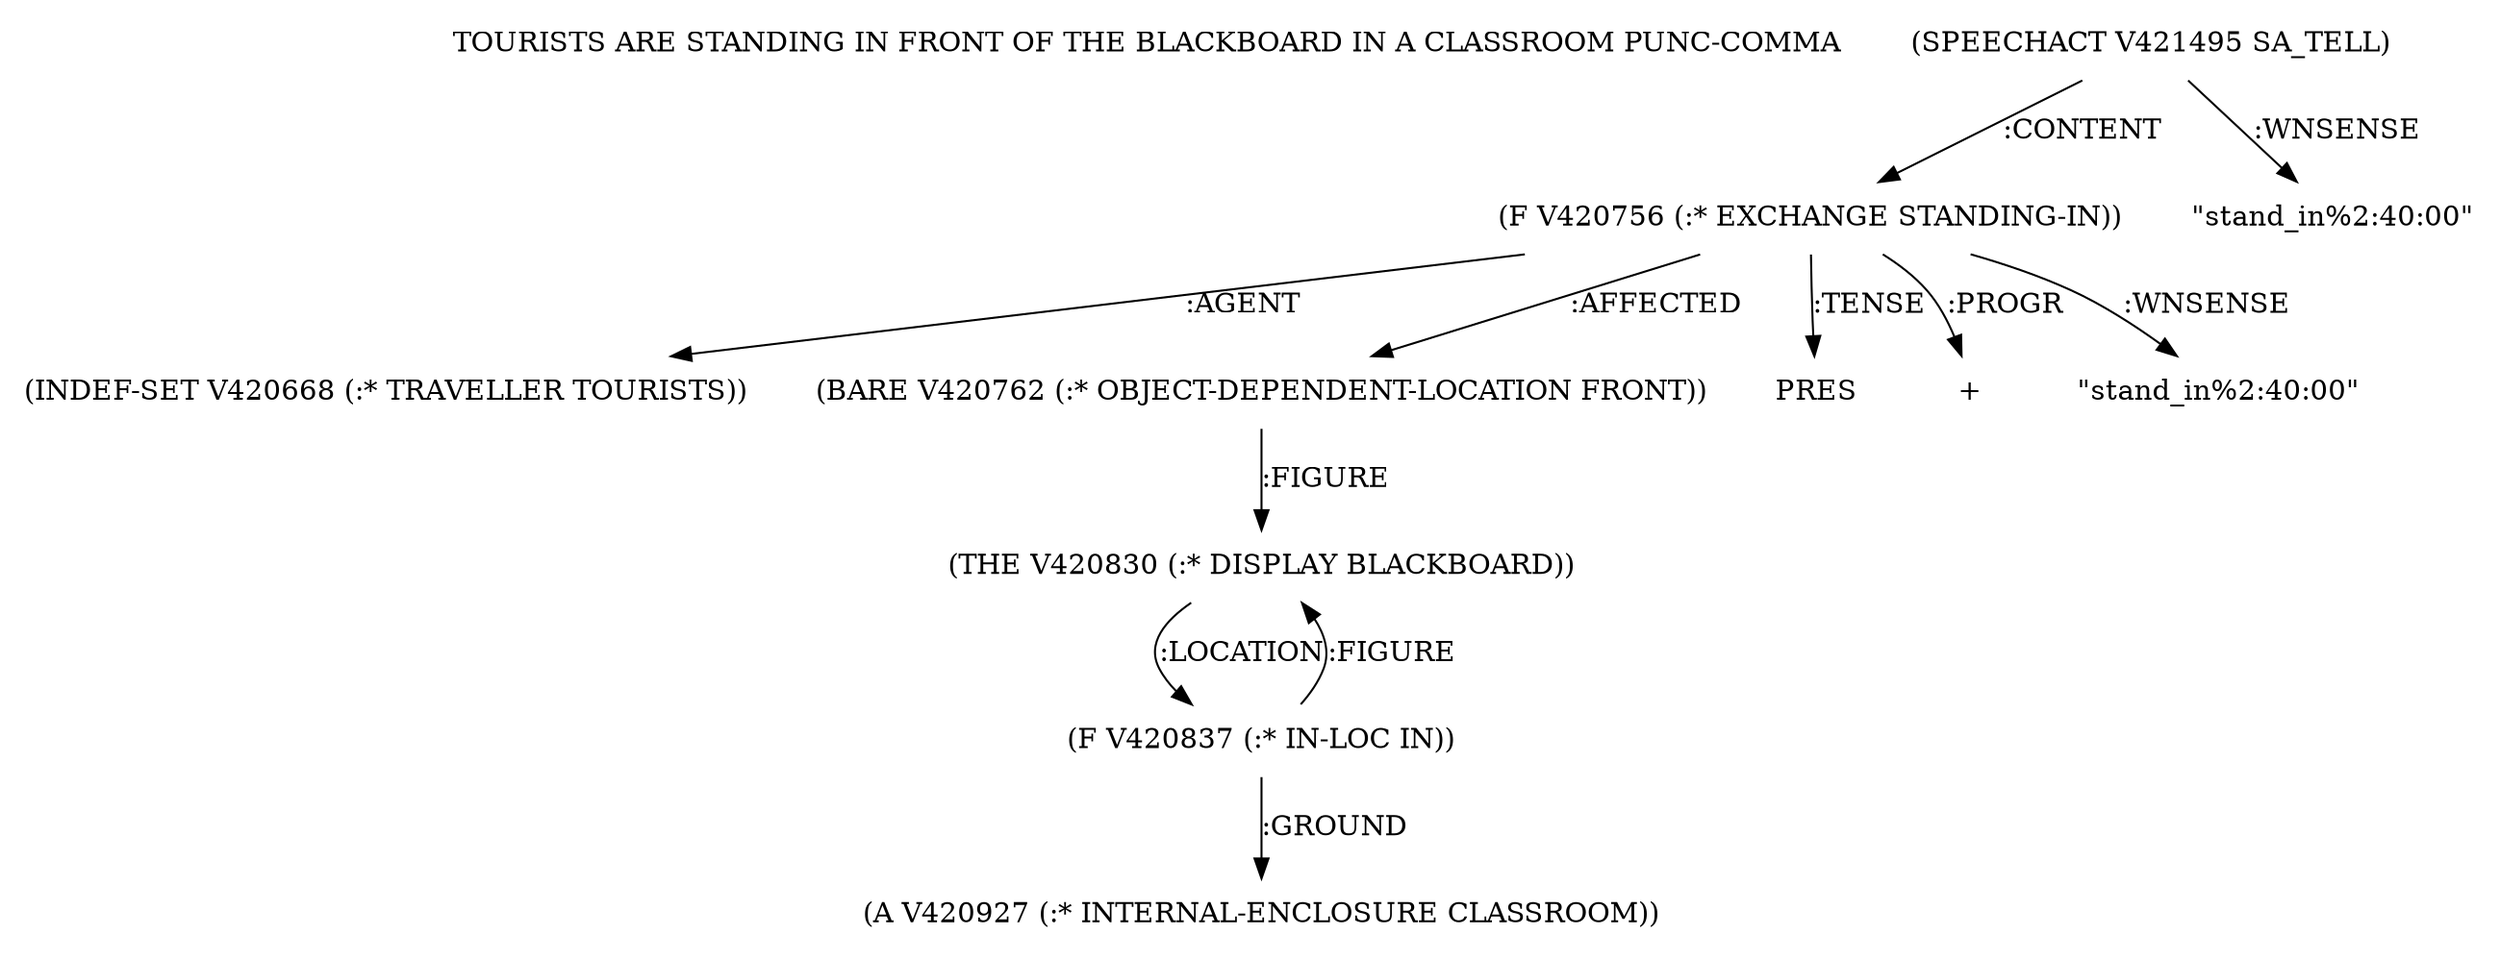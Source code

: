 digraph Terms {
  node [shape=none]
  "TOURISTS ARE STANDING IN FRONT OF THE BLACKBOARD IN A CLASSROOM PUNC-COMMA"
  "V421495" [label="(SPEECHACT V421495 SA_TELL)"]
  "V421495" -> "V420756" [label=":CONTENT"]
  "V421495" -> "NT422818" [label=":WNSENSE"]
  "NT422818" [label="\"stand_in%2:40:00\""]
  "V420756" [label="(F V420756 (:* EXCHANGE STANDING-IN))"]
  "V420756" -> "V420668" [label=":AGENT"]
  "V420756" -> "V420762" [label=":AFFECTED"]
  "V420756" -> "NT422819" [label=":TENSE"]
  "NT422819" [label="PRES"]
  "V420756" -> "NT422820" [label=":PROGR"]
  "NT422820" [label="+"]
  "V420756" -> "NT422821" [label=":WNSENSE"]
  "NT422821" [label="\"stand_in%2:40:00\""]
  "V420668" [label="(INDEF-SET V420668 (:* TRAVELLER TOURISTS))"]
  "V420762" [label="(BARE V420762 (:* OBJECT-DEPENDENT-LOCATION FRONT))"]
  "V420762" -> "V420830" [label=":FIGURE"]
  "V420830" [label="(THE V420830 (:* DISPLAY BLACKBOARD))"]
  "V420830" -> "V420837" [label=":LOCATION"]
  "V420837" [label="(F V420837 (:* IN-LOC IN))"]
  "V420837" -> "V420927" [label=":GROUND"]
  "V420837" -> "V420830" [label=":FIGURE"]
  "V420927" [label="(A V420927 (:* INTERNAL-ENCLOSURE CLASSROOM))"]
}
